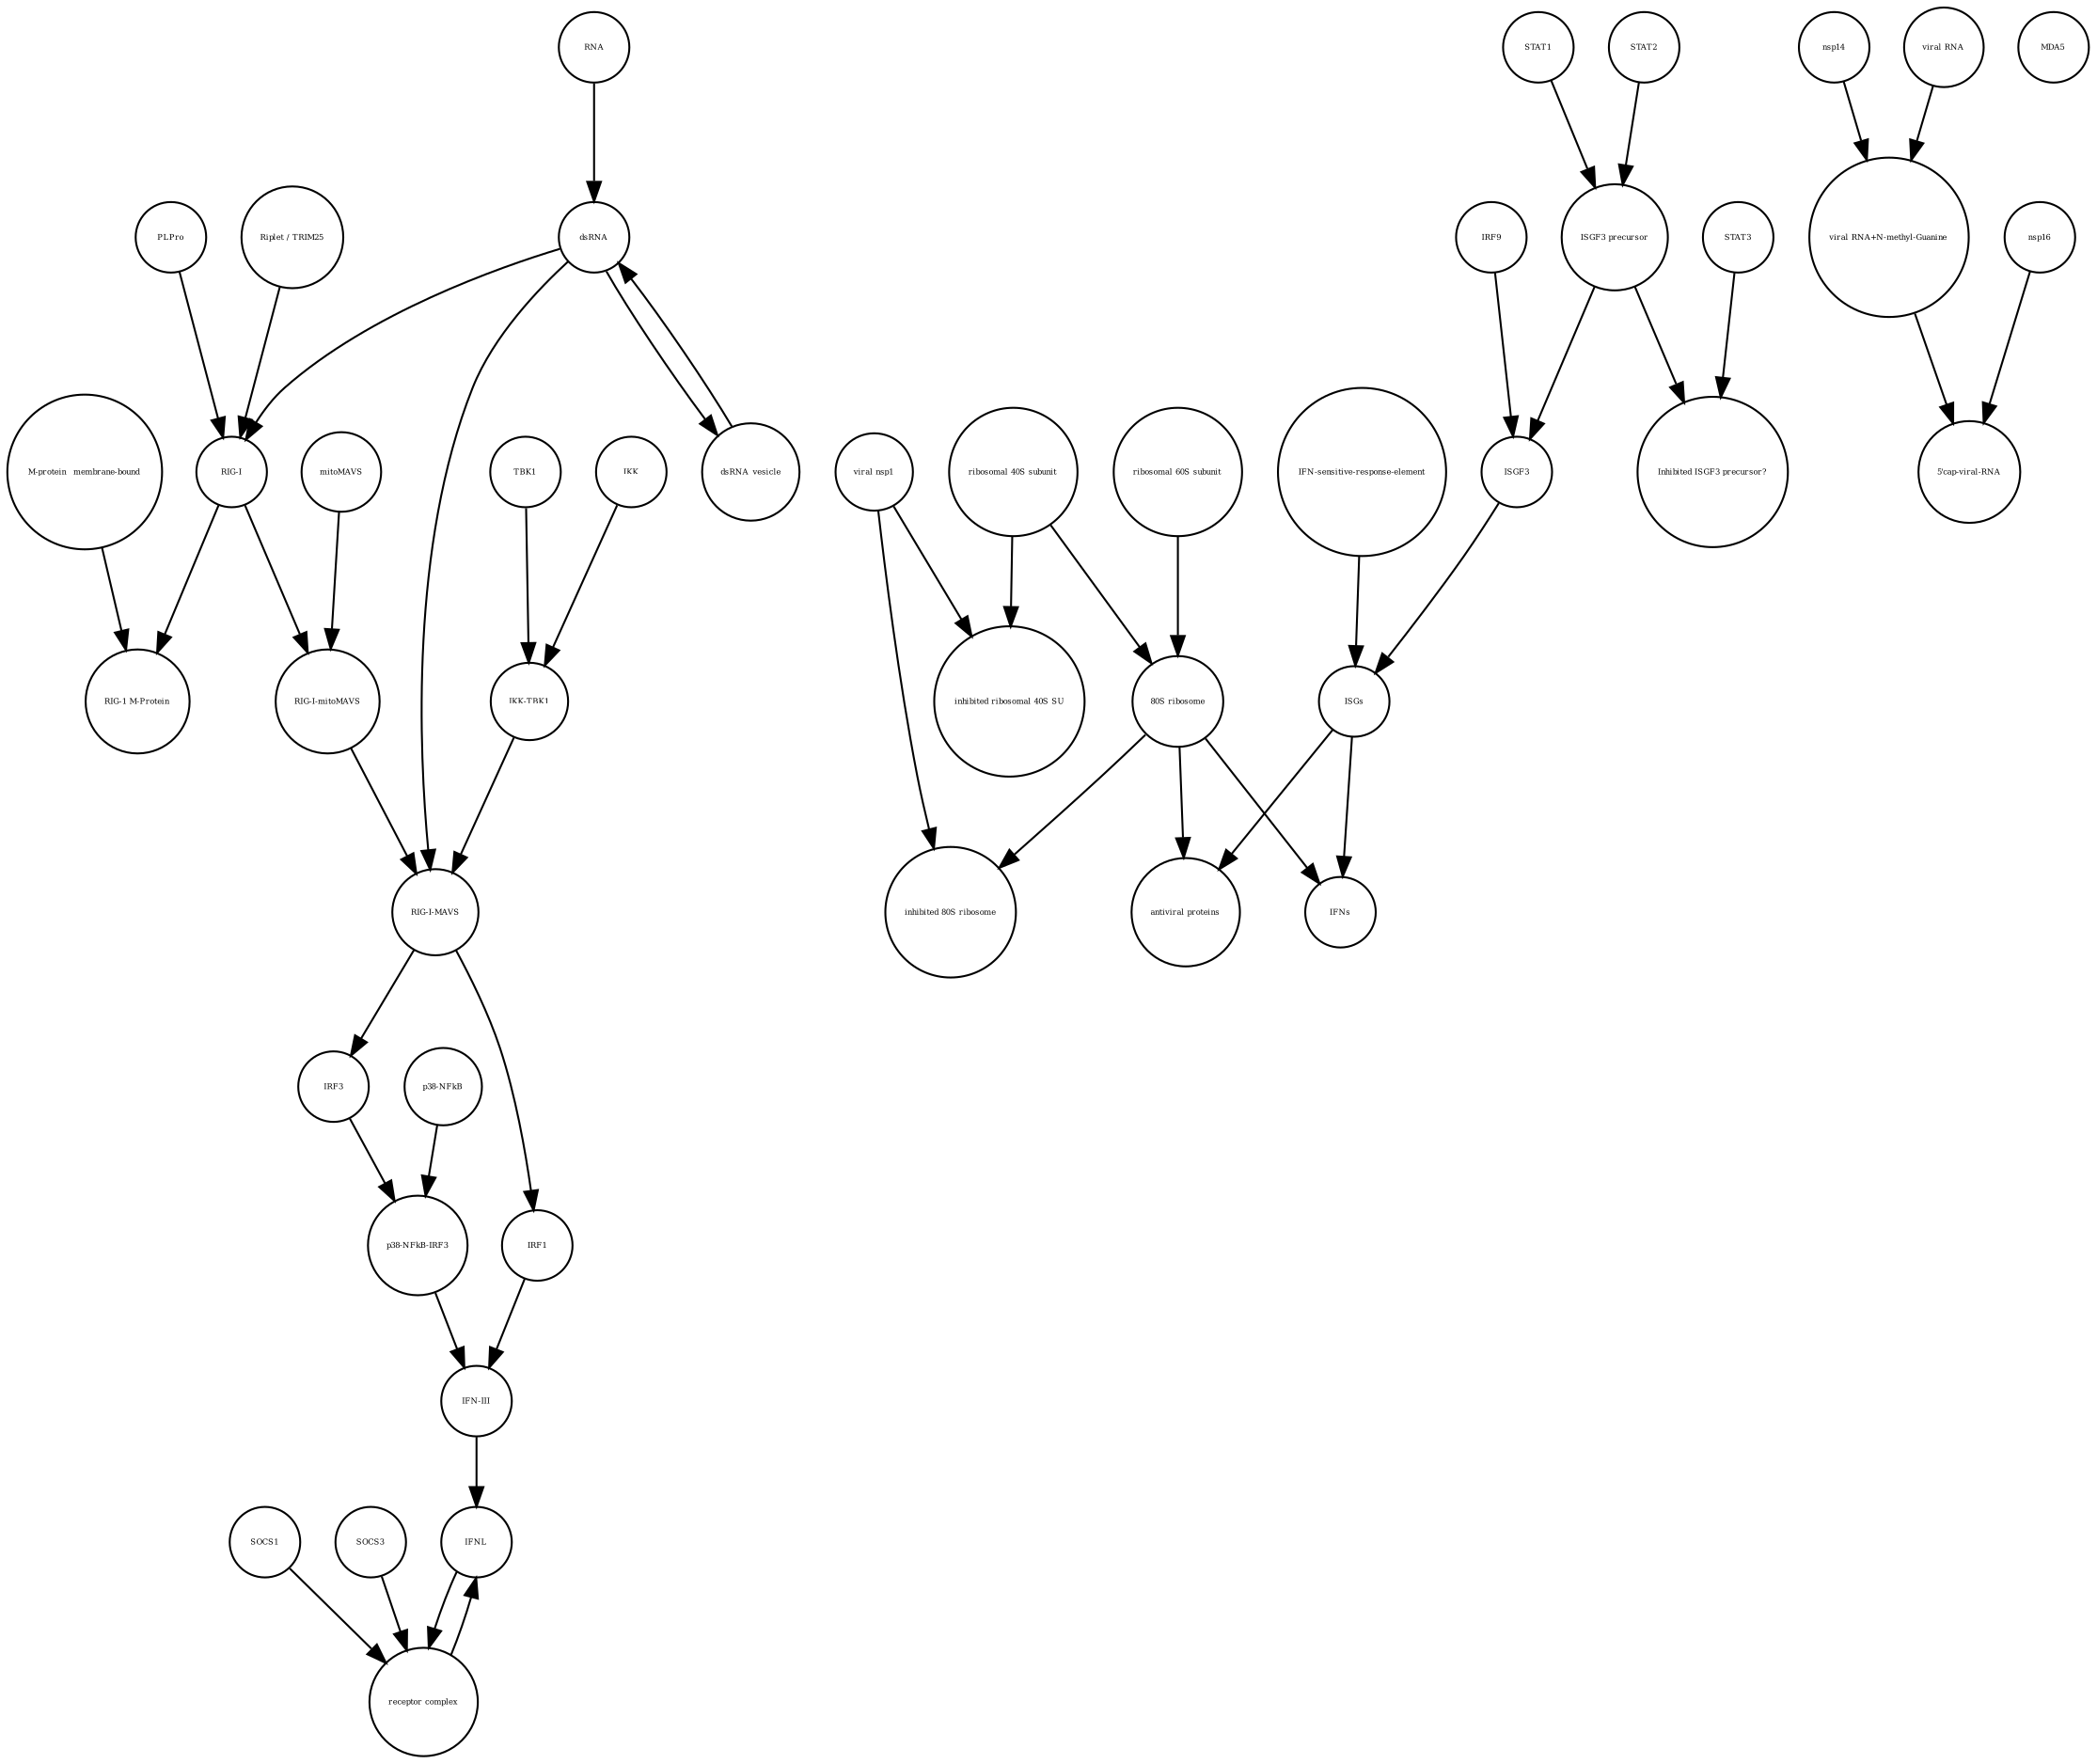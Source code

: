 strict digraph  {
dsRNA [annotation="", bipartite=0, cls="nucleic acid feature", fontsize=4, label=dsRNA, shape=circle];
"inhibited 80S ribosome" [annotation="", bipartite=0, cls=complex, fontsize=4, label="inhibited 80S ribosome", shape=circle];
"ribosomal 60S subunit" [annotation="", bipartite=0, cls=complex, fontsize=4, label="ribosomal 60S subunit", shape=circle];
SOCS1 [annotation="", bipartite=0, cls=macromolecule, fontsize=4, label=SOCS1, shape=circle];
IRF3 [annotation="", bipartite=0, cls=macromolecule, fontsize=4, label=IRF3, shape=circle];
ISGs [annotation="", bipartite=0, cls="nucleic acid feature", fontsize=4, label=ISGs, shape=circle];
"5'cap-viral-RNA" [annotation="", bipartite=0, cls="nucleic acid feature", fontsize=4, label="5'cap-viral-RNA", shape=circle];
IKK [annotation="", bipartite=0, cls=macromolecule, fontsize=4, label=IKK, shape=circle];
mitoMAVS [annotation="", bipartite=0, cls=macromolecule, fontsize=4, label=mitoMAVS, shape=circle];
IFNL [annotation="", bipartite=0, cls=macromolecule, fontsize=4, label=IFNL, shape=circle];
"RIG-1 M-Protein" [annotation="", bipartite=0, cls=complex, fontsize=4, label="RIG-1 M-Protein", shape=circle];
"viral nsp1" [annotation="", bipartite=0, cls=macromolecule, fontsize=4, label="viral nsp1", shape=circle];
"Riplet / TRIM25" [annotation="", bipartite=0, cls=macromolecule, fontsize=4, label="Riplet / TRIM25", shape=circle];
nsp14 [annotation="", bipartite=0, cls=macromolecule, fontsize=4, label=nsp14, shape=circle];
"IFN-III" [annotation="", bipartite=0, cls=macromolecule, fontsize=4, label="IFN-III", shape=circle];
"ISGF3 precursor" [annotation="", bipartite=0, cls=complex, fontsize=4, label="ISGF3 precursor", shape=circle];
dsRNA_vesicle [annotation="", bipartite=0, cls="nucleic acid feature", fontsize=4, label=dsRNA_vesicle, shape=circle];
RNA [annotation="", bipartite=0, cls="nucleic acid feature", fontsize=4, label=RNA, shape=circle];
"Inhibited ISGF3 precursor?" [annotation="", bipartite=0, cls=complex, fontsize=4, label="Inhibited ISGF3 precursor?", shape=circle];
STAT3 [annotation="", bipartite=0, cls=macromolecule, fontsize=4, label=STAT3, shape=circle];
"RIG-I-mitoMAVS" [annotation="", bipartite=0, cls=complex, fontsize=4, label="RIG-I-mitoMAVS", shape=circle];
TBK1 [annotation="", bipartite=0, cls=macromolecule, fontsize=4, label=TBK1, shape=circle];
SOCS3 [annotation="", bipartite=0, cls=macromolecule, fontsize=4, label=SOCS3, shape=circle];
"viral RNA+N-methyl-Guanine" [annotation="", bipartite=0, cls="nucleic acid feature", fontsize=4, label="viral RNA+N-methyl-Guanine", shape=circle];
"receptor complex" [annotation="", bipartite=0, cls=complex, fontsize=4, label="receptor complex", shape=circle];
"p38-NFkB" [annotation="", bipartite=0, cls=complex, fontsize=4, label="p38-NFkB", shape=circle];
"p38-NFkB-IRF3" [annotation="", bipartite=0, cls=complex, fontsize=4, label="p38-NFkB-IRF3", shape=circle];
IRF1 [annotation="", bipartite=0, cls=macromolecule, fontsize=4, label=IRF1, shape=circle];
"ribosomal 40S subunit" [annotation="", bipartite=0, cls=complex, fontsize=4, label="ribosomal 40S subunit", shape=circle];
IRF9 [annotation="", bipartite=0, cls=macromolecule, fontsize=4, label=IRF9, shape=circle];
"IFN-sensitive-response-element" [annotation="", bipartite=0, cls="nucleic acid feature", fontsize=4, label="IFN-sensitive-response-element", shape=circle];
"IKK-TBK1" [annotation="", bipartite=0, cls=complex, fontsize=4, label="IKK-TBK1", shape=circle];
IFNs [annotation="", bipartite=0, cls=macromolecule, fontsize=4, label=IFNs, shape=circle];
MDA5 [annotation="", bipartite=0, cls=macromolecule, fontsize=4, label=MDA5, shape=circle];
nsp16 [annotation="", bipartite=0, cls=macromolecule, fontsize=4, label=nsp16, shape=circle];
"viral RNA" [annotation="", bipartite=0, cls="nucleic acid feature", fontsize=4, label="viral RNA", shape=circle];
"RIG-I" [annotation="", bipartite=0, cls=macromolecule, fontsize=4, label="RIG-I", shape=circle];
"inhibited ribosomal 40S SU" [annotation="urn_miriam_doi_10.1101%2F2020.05.18.102467", bipartite=0, cls=complex, fontsize=4, label="inhibited ribosomal 40S SU", shape=circle];
STAT1 [annotation="", bipartite=0, cls=macromolecule, fontsize=4, label=STAT1, shape=circle];
"RIG-I-MAVS" [annotation="", bipartite=0, cls=complex, fontsize=4, label="RIG-I-MAVS", shape=circle];
"80S ribosome" [annotation="", bipartite=0, cls=complex, fontsize=4, label="80S ribosome", shape=circle];
PLPro [annotation="", bipartite=0, cls=macromolecule, fontsize=4, label=PLPro, shape=circle];
"M-protein_ membrane-bound" [annotation="", bipartite=0, cls=macromolecule, fontsize=4, label="M-protein_ membrane-bound", shape=circle];
STAT2 [annotation="", bipartite=0, cls=macromolecule, fontsize=4, label=STAT2, shape=circle];
ISGF3 [annotation="", bipartite=0, cls=complex, fontsize=4, label=ISGF3, shape=circle];
"antiviral proteins" [annotation="", bipartite=0, cls=macromolecule, fontsize=4, label="antiviral proteins", shape=circle];
dsRNA -> "RIG-I"  [annotation="", interaction_type="necessary stimulation"];
dsRNA -> dsRNA_vesicle  [annotation="", interaction_type=production];
dsRNA -> "RIG-I-MAVS"  [annotation="", interaction_type="necessary stimulation"];
"ribosomal 60S subunit" -> "80S ribosome"  [annotation="", interaction_type=production];
SOCS1 -> "receptor complex"  [annotation="", interaction_type=production];
IRF3 -> "p38-NFkB-IRF3"  [annotation="", interaction_type=production];
ISGs -> IFNs  [annotation="", interaction_type=production];
ISGs -> "antiviral proteins"  [annotation="", interaction_type=production];
IKK -> "IKK-TBK1"  [annotation="", interaction_type=production];
mitoMAVS -> "RIG-I-mitoMAVS"  [annotation="", interaction_type=production];
IFNL -> "receptor complex"  [annotation="", interaction_type=stimulation];
"viral nsp1" -> "inhibited ribosomal 40S SU"  [annotation="", interaction_type=production];
"viral nsp1" -> "inhibited 80S ribosome"  [annotation="", interaction_type=production];
"Riplet / TRIM25" -> "RIG-I"  [annotation="", interaction_type=catalysis];
nsp14 -> "viral RNA+N-methyl-Guanine"  [annotation="", interaction_type=catalysis];
"IFN-III" -> IFNL  [annotation="", interaction_type=production];
"ISGF3 precursor" -> "Inhibited ISGF3 precursor?"  [annotation="", interaction_type=production];
"ISGF3 precursor" -> ISGF3  [annotation="", interaction_type=production];
dsRNA_vesicle -> dsRNA  [annotation="", interaction_type=production];
RNA -> dsRNA  [annotation="", interaction_type=production];
STAT3 -> "Inhibited ISGF3 precursor?"  [annotation="", interaction_type=production];
"RIG-I-mitoMAVS" -> "RIG-I-MAVS"  [annotation="", interaction_type=production];
TBK1 -> "IKK-TBK1"  [annotation="", interaction_type=production];
SOCS3 -> "receptor complex"  [annotation="", interaction_type=production];
"viral RNA+N-methyl-Guanine" -> "5'cap-viral-RNA"  [annotation="", interaction_type=production];
"receptor complex" -> IFNL  [annotation="", interaction_type=production];
"p38-NFkB" -> "p38-NFkB-IRF3"  [annotation="", interaction_type=production];
"p38-NFkB-IRF3" -> "IFN-III"  [annotation="", interaction_type=stimulation];
IRF1 -> "IFN-III"  [annotation="", interaction_type=stimulation];
"ribosomal 40S subunit" -> "inhibited ribosomal 40S SU"  [annotation="", interaction_type=production];
"ribosomal 40S subunit" -> "80S ribosome"  [annotation="", interaction_type=production];
IRF9 -> ISGF3  [annotation="", interaction_type=production];
"IFN-sensitive-response-element" -> ISGs  [annotation="", interaction_type=production];
"IKK-TBK1" -> "RIG-I-MAVS"  [annotation="", interaction_type=production];
nsp16 -> "5'cap-viral-RNA"  [annotation="urn_miriam_doi_10.1016%2Fj.chom.2020.05.008", interaction_type=catalysis];
"viral RNA" -> "viral RNA+N-methyl-Guanine"  [annotation="", interaction_type=production];
"RIG-I" -> "RIG-1 M-Protein"  [annotation="", interaction_type=production];
"RIG-I" -> "RIG-I-mitoMAVS"  [annotation="", interaction_type=production];
STAT1 -> "ISGF3 precursor"  [annotation="", interaction_type=production];
"RIG-I-MAVS" -> IRF3  [annotation="", interaction_type=stimulation];
"RIG-I-MAVS" -> IRF1  [annotation="", interaction_type=catalysis];
"80S ribosome" -> IFNs  [annotation="", interaction_type=catalysis];
"80S ribosome" -> "antiviral proteins"  [annotation="", interaction_type=catalysis];
"80S ribosome" -> "inhibited 80S ribosome"  [annotation="", interaction_type=production];
PLPro -> "RIG-I"  [annotation="", interaction_type=catalysis];
"M-protein_ membrane-bound" -> "RIG-1 M-Protein"  [annotation="", interaction_type=production];
STAT2 -> "ISGF3 precursor"  [annotation="", interaction_type=production];
ISGF3 -> ISGs  [annotation="", interaction_type="necessary stimulation"];
}
